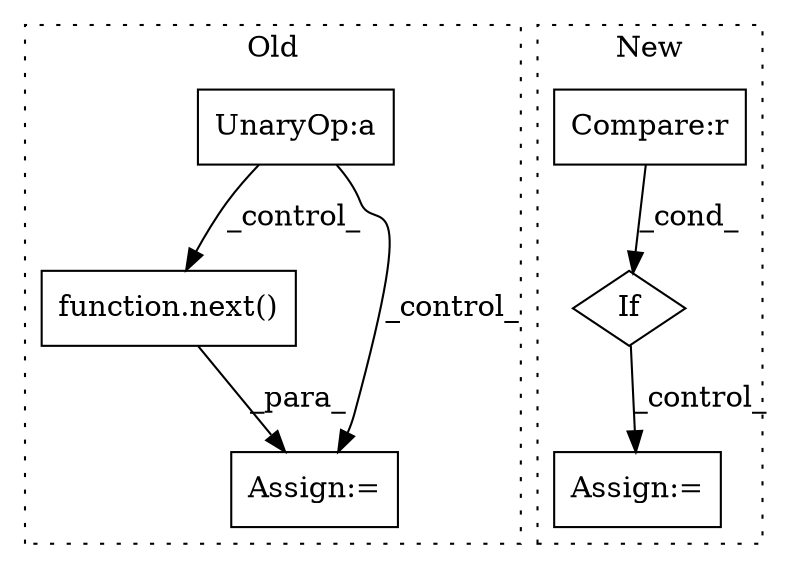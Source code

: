 digraph G {
subgraph cluster0 {
1 [label="function.next()" a="75" s="6718,6751" l="5,1" shape="box"];
5 [label="Assign:=" a="68" s="6715" l="3" shape="box"];
6 [label="UnaryOp:a" a="61" s="6661" l="3" shape="box"];
label = "Old";
style="dotted";
}
subgraph cluster1 {
2 [label="If" a="96" s="6687" l="3" shape="diamond"];
3 [label="Compare:r" a="40" s="6746" l="62" shape="box"];
4 [label="Assign:=" a="68" s="7009" l="3" shape="box"];
label = "New";
style="dotted";
}
1 -> 5 [label="_para_"];
2 -> 4 [label="_control_"];
3 -> 2 [label="_cond_"];
6 -> 5 [label="_control_"];
6 -> 1 [label="_control_"];
}
